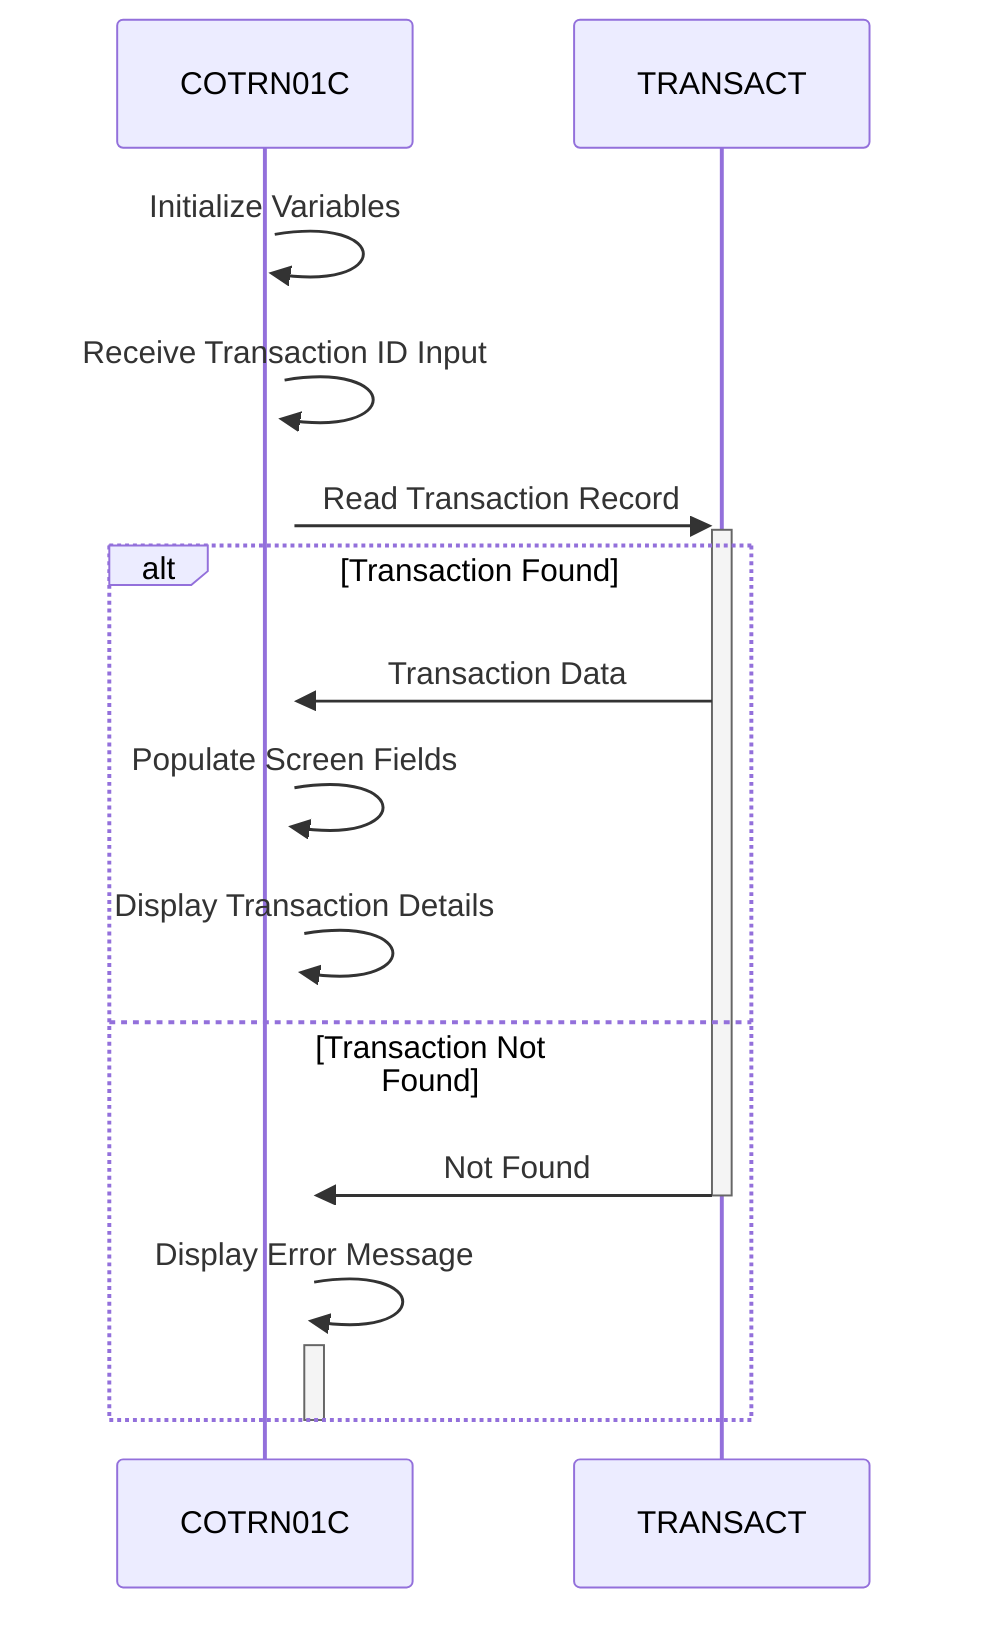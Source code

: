 sequenceDiagram
    participant COTRN01C
    participant TRANSACT

    activate COTRN01C
    COTRN01C->>+COTRN01C: Initialize Variables
    COTRN01C->>+COTRN01C: Receive Transaction ID Input
    COTRN01C->>+TRANSACT: Read Transaction Record
    alt Transaction Found
        TRANSACT->>COTRN01C: Transaction Data
        COTRN01C->>+COTRN01C: Populate Screen Fields
        COTRN01C->>+COTRN01C: Display Transaction Details
    else Transaction Not Found
        TRANSACT->>-COTRN01C: Not Found
        COTRN01C->>+COTRN01C: Display Error Message
    end
    deactivate COTRN01C